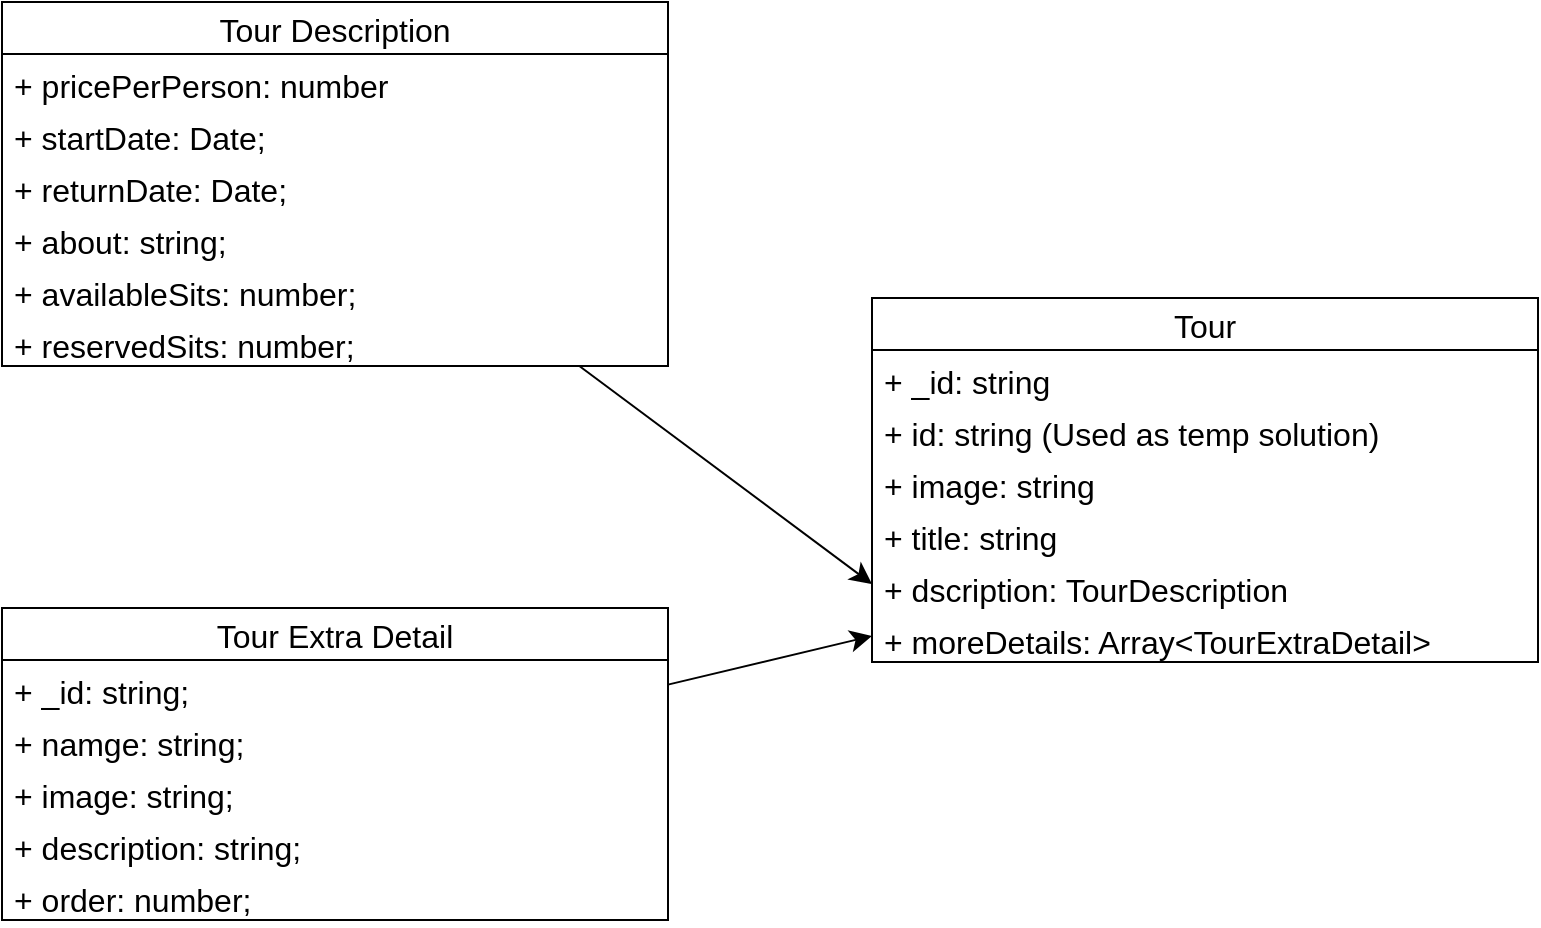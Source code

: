<mxfile version="20.8.16" type="device"><diagram name="Tour" id="s01Fp-s7Of2ZkfTWGJ5t"><mxGraphModel dx="1674" dy="992" grid="0" gridSize="10" guides="1" tooltips="1" connect="1" arrows="1" fold="1" page="0" pageScale="1" pageWidth="850" pageHeight="1100" math="0" shadow="0"><root><mxCell id="0"/><mxCell id="1" parent="0"/><mxCell id="ENUeOzzD9pGl3CJy7zYc-1" value="Tour" style="swimlane;fontStyle=0;childLayout=stackLayout;horizontal=1;startSize=26;fillColor=none;horizontalStack=0;resizeParent=1;resizeParentMax=0;resizeLast=0;collapsible=1;marginBottom=0;fontSize=16;" parent="1" vertex="1"><mxGeometry x="-182" y="-23" width="333" height="182" as="geometry"/></mxCell><mxCell id="ENUeOzzD9pGl3CJy7zYc-2" value="+ _id: string" style="text;strokeColor=none;fillColor=none;align=left;verticalAlign=top;spacingLeft=4;spacingRight=4;overflow=hidden;rotatable=0;points=[[0,0.5],[1,0.5]];portConstraint=eastwest;fontSize=16;" parent="ENUeOzzD9pGl3CJy7zYc-1" vertex="1"><mxGeometry y="26" width="333" height="26" as="geometry"/></mxCell><mxCell id="ENUeOzzD9pGl3CJy7zYc-7" value="+ id: string (Used as temp solution)" style="text;strokeColor=none;fillColor=none;align=left;verticalAlign=top;spacingLeft=4;spacingRight=4;overflow=hidden;rotatable=0;points=[[0,0.5],[1,0.5]];portConstraint=eastwest;fontSize=16;" parent="ENUeOzzD9pGl3CJy7zYc-1" vertex="1"><mxGeometry y="52" width="333" height="26" as="geometry"/></mxCell><mxCell id="ENUeOzzD9pGl3CJy7zYc-3" value="+ image: string" style="text;strokeColor=none;fillColor=none;align=left;verticalAlign=top;spacingLeft=4;spacingRight=4;overflow=hidden;rotatable=0;points=[[0,0.5],[1,0.5]];portConstraint=eastwest;fontSize=16;" parent="ENUeOzzD9pGl3CJy7zYc-1" vertex="1"><mxGeometry y="78" width="333" height="26" as="geometry"/></mxCell><mxCell id="ENUeOzzD9pGl3CJy7zYc-4" value="+ title: string" style="text;strokeColor=none;fillColor=none;align=left;verticalAlign=top;spacingLeft=4;spacingRight=4;overflow=hidden;rotatable=0;points=[[0,0.5],[1,0.5]];portConstraint=eastwest;fontSize=16;" parent="ENUeOzzD9pGl3CJy7zYc-1" vertex="1"><mxGeometry y="104" width="333" height="26" as="geometry"/></mxCell><mxCell id="ENUeOzzD9pGl3CJy7zYc-5" value="+ dscription: TourDescription" style="text;strokeColor=none;fillColor=none;align=left;verticalAlign=top;spacingLeft=4;spacingRight=4;overflow=hidden;rotatable=0;points=[[0,0.5],[1,0.5]];portConstraint=eastwest;fontSize=16;" parent="ENUeOzzD9pGl3CJy7zYc-1" vertex="1"><mxGeometry y="130" width="333" height="26" as="geometry"/></mxCell><mxCell id="ENUeOzzD9pGl3CJy7zYc-6" value="+ moreDetails: Array&lt;TourExtraDetail&gt;" style="text;strokeColor=none;fillColor=none;align=left;verticalAlign=top;spacingLeft=4;spacingRight=4;overflow=hidden;rotatable=0;points=[[0,0.5],[1,0.5]];portConstraint=eastwest;fontSize=16;" parent="ENUeOzzD9pGl3CJy7zYc-1" vertex="1"><mxGeometry y="156" width="333" height="26" as="geometry"/></mxCell><mxCell id="cpUvVlO-t6JSxplM626i-1" style="edgeStyle=none;curved=1;rounded=0;orthogonalLoop=1;jettySize=auto;html=1;entryX=0;entryY=0.5;entryDx=0;entryDy=0;fontSize=12;startSize=8;endSize=8;" edge="1" parent="1" source="ENUeOzzD9pGl3CJy7zYc-8" target="ENUeOzzD9pGl3CJy7zYc-5"><mxGeometry relative="1" as="geometry"/></mxCell><mxCell id="ENUeOzzD9pGl3CJy7zYc-8" value="Tour Description" style="swimlane;fontStyle=0;childLayout=stackLayout;horizontal=1;startSize=26;fillColor=none;horizontalStack=0;resizeParent=1;resizeParentMax=0;resizeLast=0;collapsible=1;marginBottom=0;fontSize=16;" parent="1" vertex="1"><mxGeometry x="-617" y="-171" width="333" height="182" as="geometry"/></mxCell><mxCell id="ENUeOzzD9pGl3CJy7zYc-9" value="+ pricePerPerson: number" style="text;strokeColor=none;fillColor=none;align=left;verticalAlign=top;spacingLeft=4;spacingRight=4;overflow=hidden;rotatable=0;points=[[0,0.5],[1,0.5]];portConstraint=eastwest;fontSize=16;" parent="ENUeOzzD9pGl3CJy7zYc-8" vertex="1"><mxGeometry y="26" width="333" height="26" as="geometry"/></mxCell><mxCell id="ENUeOzzD9pGl3CJy7zYc-10" value="+ startDate: Date;" style="text;strokeColor=none;fillColor=none;align=left;verticalAlign=top;spacingLeft=4;spacingRight=4;overflow=hidden;rotatable=0;points=[[0,0.5],[1,0.5]];portConstraint=eastwest;fontSize=16;" parent="ENUeOzzD9pGl3CJy7zYc-8" vertex="1"><mxGeometry y="52" width="333" height="26" as="geometry"/></mxCell><mxCell id="ENUeOzzD9pGl3CJy7zYc-11" value="+ returnDate: Date;" style="text;strokeColor=none;fillColor=none;align=left;verticalAlign=top;spacingLeft=4;spacingRight=4;overflow=hidden;rotatable=0;points=[[0,0.5],[1,0.5]];portConstraint=eastwest;fontSize=16;" parent="ENUeOzzD9pGl3CJy7zYc-8" vertex="1"><mxGeometry y="78" width="333" height="26" as="geometry"/></mxCell><mxCell id="ENUeOzzD9pGl3CJy7zYc-12" value="+ about: string;" style="text;strokeColor=none;fillColor=none;align=left;verticalAlign=top;spacingLeft=4;spacingRight=4;overflow=hidden;rotatable=0;points=[[0,0.5],[1,0.5]];portConstraint=eastwest;fontSize=16;" parent="ENUeOzzD9pGl3CJy7zYc-8" vertex="1"><mxGeometry y="104" width="333" height="26" as="geometry"/></mxCell><mxCell id="ENUeOzzD9pGl3CJy7zYc-13" value="+ availableSits: number;" style="text;strokeColor=none;fillColor=none;align=left;verticalAlign=top;spacingLeft=4;spacingRight=4;overflow=hidden;rotatable=0;points=[[0,0.5],[1,0.5]];portConstraint=eastwest;fontSize=16;" parent="ENUeOzzD9pGl3CJy7zYc-8" vertex="1"><mxGeometry y="130" width="333" height="26" as="geometry"/></mxCell><mxCell id="ENUeOzzD9pGl3CJy7zYc-14" value="+ reservedSits: number;" style="text;strokeColor=none;fillColor=none;align=left;verticalAlign=top;spacingLeft=4;spacingRight=4;overflow=hidden;rotatable=0;points=[[0,0.5],[1,0.5]];portConstraint=eastwest;fontSize=16;" parent="ENUeOzzD9pGl3CJy7zYc-8" vertex="1"><mxGeometry y="156" width="333" height="26" as="geometry"/></mxCell><mxCell id="cpUvVlO-t6JSxplM626i-9" style="edgeStyle=none;curved=1;rounded=0;orthogonalLoop=1;jettySize=auto;html=1;entryX=0;entryY=0.5;entryDx=0;entryDy=0;fontSize=12;startSize=8;endSize=8;" edge="1" parent="1" source="cpUvVlO-t6JSxplM626i-2" target="ENUeOzzD9pGl3CJy7zYc-6"><mxGeometry relative="1" as="geometry"/></mxCell><mxCell id="cpUvVlO-t6JSxplM626i-2" value="Tour Extra Detail" style="swimlane;fontStyle=0;childLayout=stackLayout;horizontal=1;startSize=26;fillColor=none;horizontalStack=0;resizeParent=1;resizeParentMax=0;resizeLast=0;collapsible=1;marginBottom=0;fontSize=16;" vertex="1" parent="1"><mxGeometry x="-617" y="132" width="333" height="156" as="geometry"/></mxCell><mxCell id="cpUvVlO-t6JSxplM626i-3" value="+ _id: string;" style="text;strokeColor=none;fillColor=none;align=left;verticalAlign=top;spacingLeft=4;spacingRight=4;overflow=hidden;rotatable=0;points=[[0,0.5],[1,0.5]];portConstraint=eastwest;fontSize=16;" vertex="1" parent="cpUvVlO-t6JSxplM626i-2"><mxGeometry y="26" width="333" height="26" as="geometry"/></mxCell><mxCell id="cpUvVlO-t6JSxplM626i-4" value="+ namge: string;" style="text;strokeColor=none;fillColor=none;align=left;verticalAlign=top;spacingLeft=4;spacingRight=4;overflow=hidden;rotatable=0;points=[[0,0.5],[1,0.5]];portConstraint=eastwest;fontSize=16;" vertex="1" parent="cpUvVlO-t6JSxplM626i-2"><mxGeometry y="52" width="333" height="26" as="geometry"/></mxCell><mxCell id="cpUvVlO-t6JSxplM626i-5" value="+ image: string;" style="text;strokeColor=none;fillColor=none;align=left;verticalAlign=top;spacingLeft=4;spacingRight=4;overflow=hidden;rotatable=0;points=[[0,0.5],[1,0.5]];portConstraint=eastwest;fontSize=16;" vertex="1" parent="cpUvVlO-t6JSxplM626i-2"><mxGeometry y="78" width="333" height="26" as="geometry"/></mxCell><mxCell id="cpUvVlO-t6JSxplM626i-6" value="+ description: string;" style="text;strokeColor=none;fillColor=none;align=left;verticalAlign=top;spacingLeft=4;spacingRight=4;overflow=hidden;rotatable=0;points=[[0,0.5],[1,0.5]];portConstraint=eastwest;fontSize=16;" vertex="1" parent="cpUvVlO-t6JSxplM626i-2"><mxGeometry y="104" width="333" height="26" as="geometry"/></mxCell><mxCell id="cpUvVlO-t6JSxplM626i-7" value="+ order: number;" style="text;strokeColor=none;fillColor=none;align=left;verticalAlign=top;spacingLeft=4;spacingRight=4;overflow=hidden;rotatable=0;points=[[0,0.5],[1,0.5]];portConstraint=eastwest;fontSize=16;" vertex="1" parent="cpUvVlO-t6JSxplM626i-2"><mxGeometry y="130" width="333" height="26" as="geometry"/></mxCell></root></mxGraphModel></diagram></mxfile>